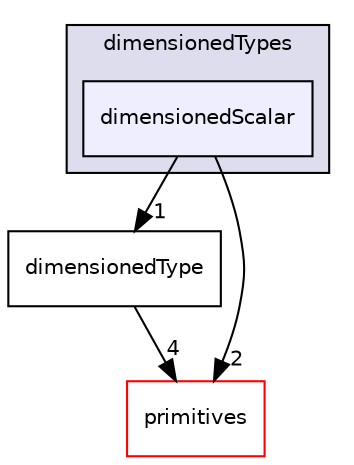 digraph "src/OpenFOAM/dimensionedTypes/dimensionedScalar" {
  bgcolor=transparent;
  compound=true
  node [ fontsize="10", fontname="Helvetica"];
  edge [ labelfontsize="10", labelfontname="Helvetica"];
  subgraph clusterdir_d4979fdf35c07e0caec68718d229a4b4 {
    graph [ bgcolor="#ddddee", pencolor="black", label="dimensionedTypes" fontname="Helvetica", fontsize="10", URL="dir_d4979fdf35c07e0caec68718d229a4b4.html"]
  dir_e31c9ddbfe211a5cc77e204494e1ef79 [shape=box, label="dimensionedScalar", style="filled", fillcolor="#eeeeff", pencolor="black", URL="dir_e31c9ddbfe211a5cc77e204494e1ef79.html"];
  }
  dir_10a50275708c74d41843a3aeb8530ab7 [shape=box label="dimensionedType" URL="dir_10a50275708c74d41843a3aeb8530ab7.html"];
  dir_3e50f45338116b169052b428016851aa [shape=box label="primitives" color="red" URL="dir_3e50f45338116b169052b428016851aa.html"];
  dir_10a50275708c74d41843a3aeb8530ab7->dir_3e50f45338116b169052b428016851aa [headlabel="4", labeldistance=1.5 headhref="dir_002017_002324.html"];
  dir_e31c9ddbfe211a5cc77e204494e1ef79->dir_10a50275708c74d41843a3aeb8530ab7 [headlabel="1", labeldistance=1.5 headhref="dir_002013_002017.html"];
  dir_e31c9ddbfe211a5cc77e204494e1ef79->dir_3e50f45338116b169052b428016851aa [headlabel="2", labeldistance=1.5 headhref="dir_002013_002324.html"];
}

